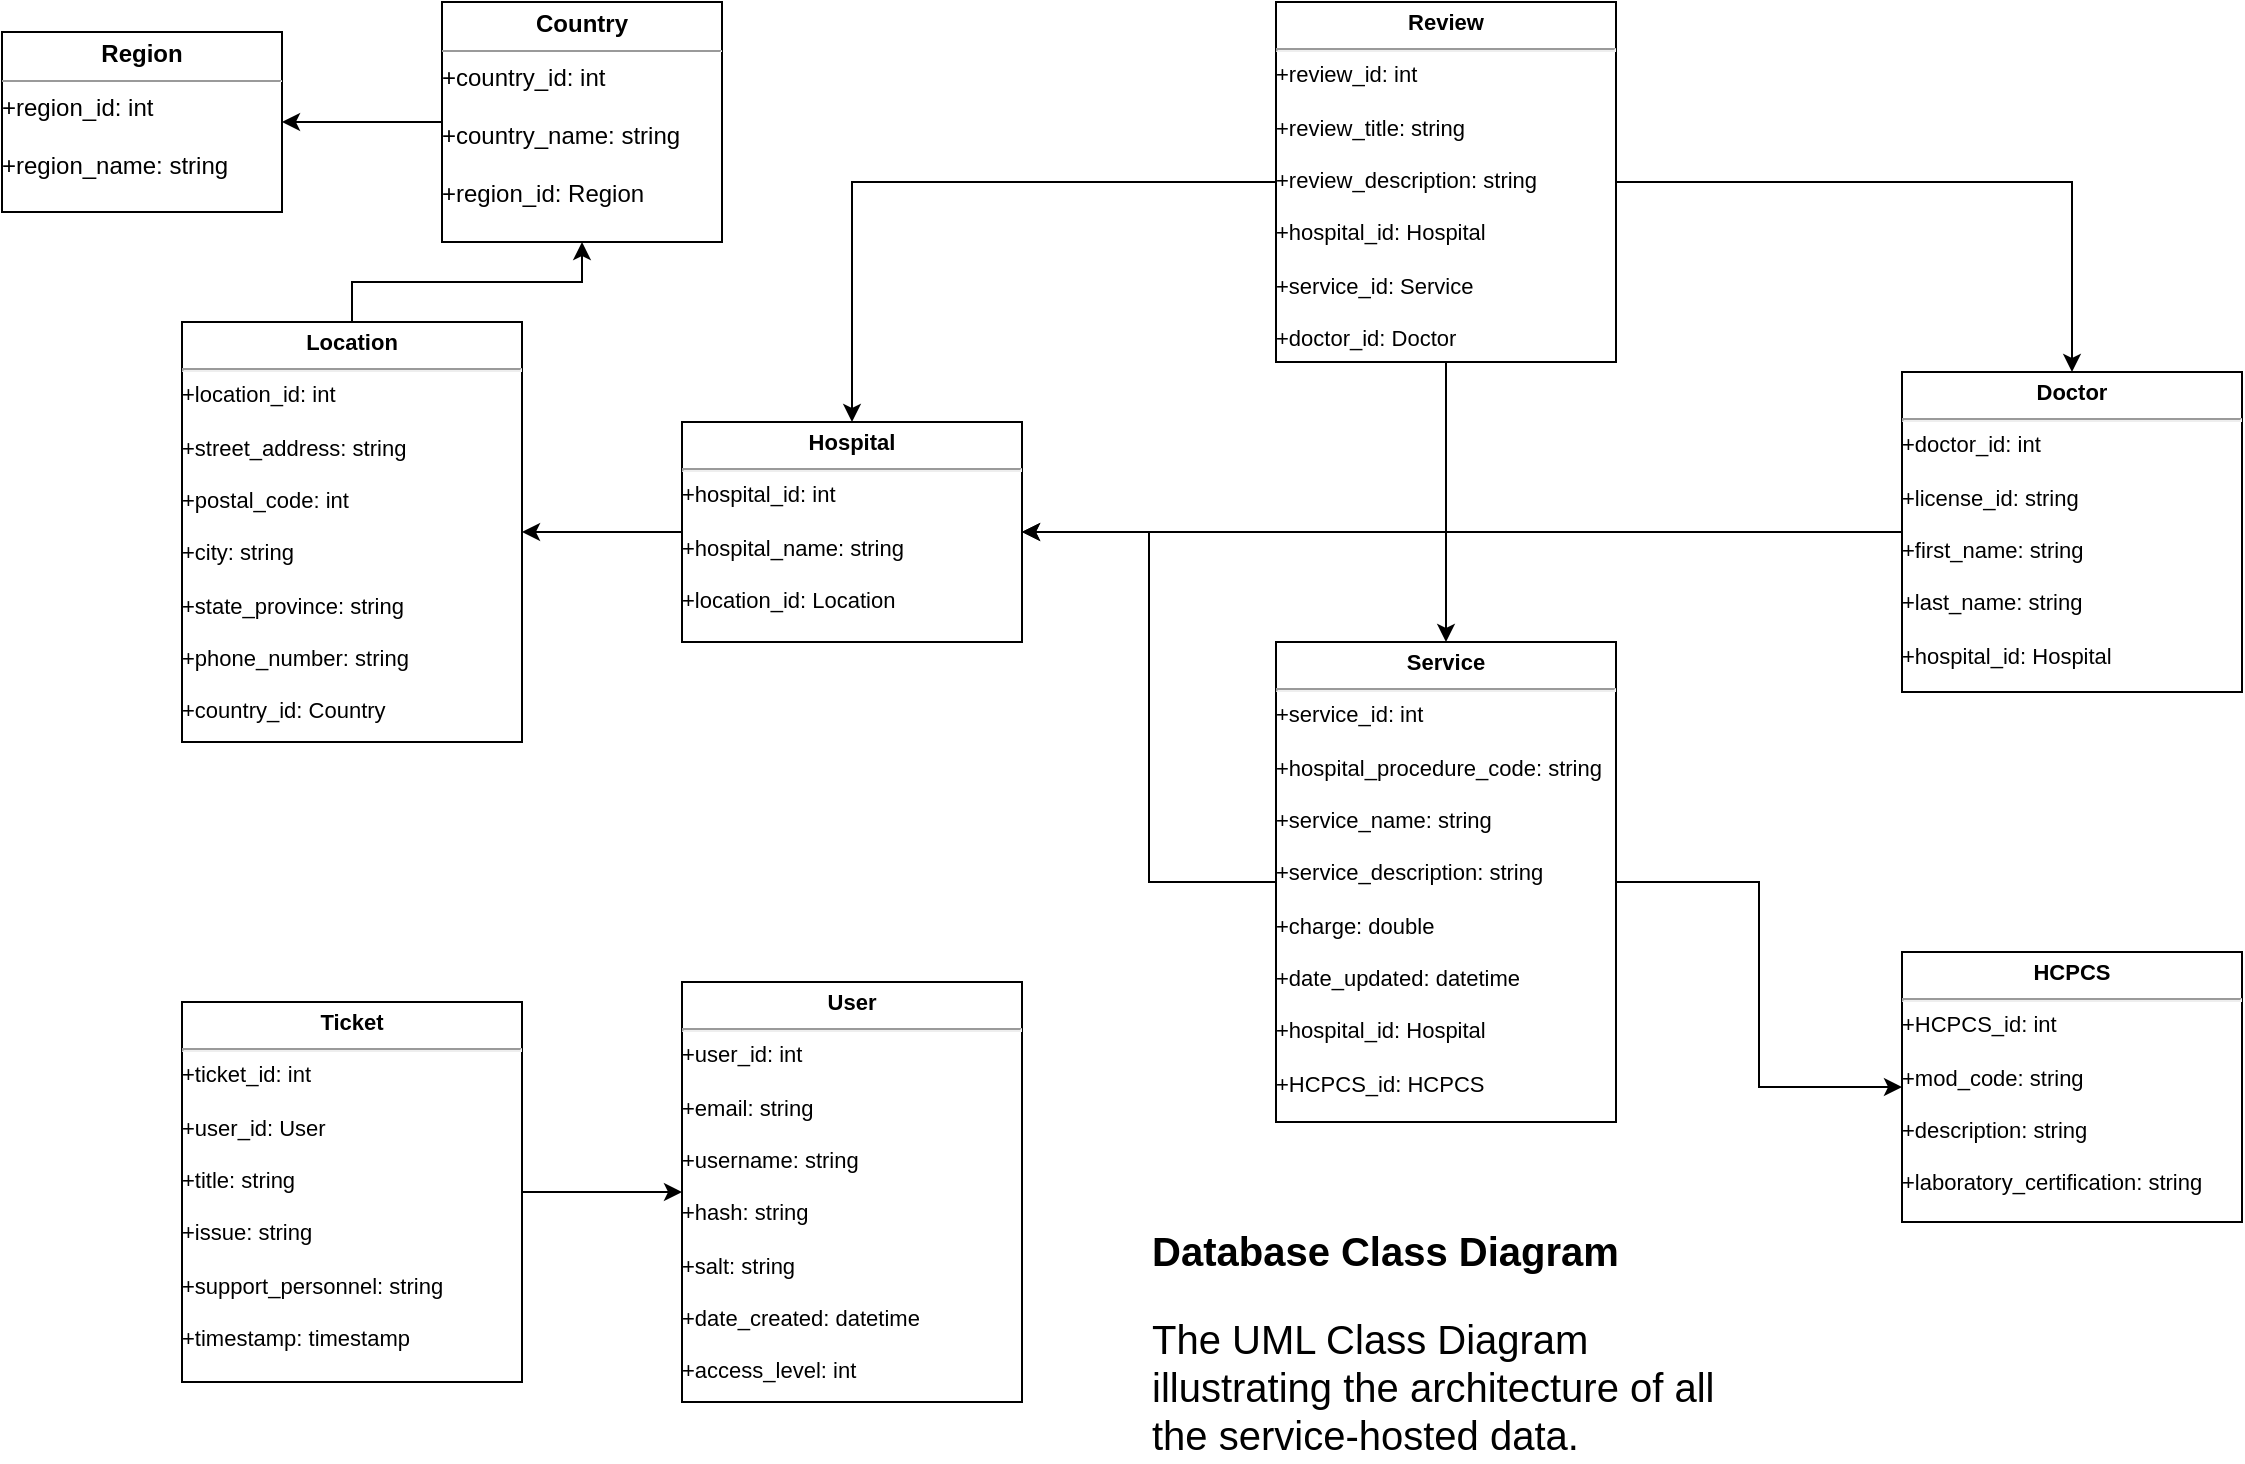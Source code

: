 <mxfile version="12.8.5" type="google"><diagram id="C5RBs43oDa-KdzZeNtuy" name="Page-1"><mxGraphModel dx="1038" dy="580" grid="1" gridSize="10" guides="1" tooltips="1" connect="1" arrows="1" fold="1" page="1" pageScale="1" pageWidth="827" pageHeight="1169" math="0" shadow="0"><root><mxCell id="WIyWlLk6GJQsqaUBKTNV-0"/><mxCell id="WIyWlLk6GJQsqaUBKTNV-1" parent="WIyWlLk6GJQsqaUBKTNV-0"/><mxCell id="iYEkeNMuL_AitharH8tP-2" value="&lt;p style=&quot;margin: 0px ; margin-top: 4px ; text-align: center&quot;&gt;&lt;b&gt;Region&lt;/b&gt;&lt;/p&gt;&lt;hr size=&quot;1&quot;&gt;&lt;div style=&quot;height: 2px&quot;&gt;+region_id: int&lt;br&gt;&lt;br&gt;+region_name: string&lt;/div&gt;&lt;div style=&quot;height: 2px&quot;&gt;&lt;br&gt;&lt;br&gt;&lt;/div&gt;&lt;div style=&quot;height: 2px&quot;&gt;&lt;br&gt;&lt;/div&gt;" style="verticalAlign=top;align=left;overflow=fill;fontSize=12;fontFamily=Helvetica;html=1;" vertex="1" parent="WIyWlLk6GJQsqaUBKTNV-1"><mxGeometry x="20" y="15" width="140" height="90" as="geometry"/></mxCell><mxCell id="iYEkeNMuL_AitharH8tP-5" style="edgeStyle=orthogonalEdgeStyle;rounded=0;orthogonalLoop=1;jettySize=auto;html=1;" edge="1" parent="WIyWlLk6GJQsqaUBKTNV-1" source="iYEkeNMuL_AitharH8tP-3" target="iYEkeNMuL_AitharH8tP-2"><mxGeometry relative="1" as="geometry"/></mxCell><mxCell id="iYEkeNMuL_AitharH8tP-3" value="&lt;p style=&quot;margin: 0px ; margin-top: 4px ; text-align: center&quot;&gt;&lt;b&gt;Country&lt;/b&gt;&lt;/p&gt;&lt;hr size=&quot;1&quot;&gt;&lt;div style=&quot;height: 2px&quot;&gt;+country_id: int&lt;br&gt;&lt;br&gt;+country_name: string&lt;br&gt;&lt;br&gt;+region_id: Region&lt;/div&gt;&lt;div style=&quot;height: 2px&quot;&gt;&lt;br&gt;&lt;br&gt;&lt;/div&gt;&lt;div style=&quot;height: 2px&quot;&gt;&lt;br&gt;&lt;/div&gt;" style="verticalAlign=top;align=left;overflow=fill;fontSize=12;fontFamily=Helvetica;html=1;" vertex="1" parent="WIyWlLk6GJQsqaUBKTNV-1"><mxGeometry x="240" width="140" height="120" as="geometry"/></mxCell><mxCell id="iYEkeNMuL_AitharH8tP-7" style="edgeStyle=orthogonalEdgeStyle;rounded=0;orthogonalLoop=1;jettySize=auto;html=1;fontSize=11;" edge="1" parent="WIyWlLk6GJQsqaUBKTNV-1" source="iYEkeNMuL_AitharH8tP-6" target="iYEkeNMuL_AitharH8tP-3"><mxGeometry relative="1" as="geometry"/></mxCell><mxCell id="iYEkeNMuL_AitharH8tP-6" value="&lt;p style=&quot;margin: 4px 0px 0px ; text-align: center ; font-size: 11px&quot;&gt;&lt;b style=&quot;font-size: 11px&quot;&gt;Location&lt;/b&gt;&lt;/p&gt;&lt;hr style=&quot;font-size: 11px&quot;&gt;&lt;div style=&quot;height: 2px ; font-size: 11px&quot;&gt;+location_id: int&lt;br style=&quot;font-size: 11px&quot;&gt;&lt;br style=&quot;font-size: 11px&quot;&gt;+street_address: string&lt;br style=&quot;font-size: 11px&quot;&gt;&lt;br style=&quot;font-size: 11px&quot;&gt;+postal_code: int&lt;br style=&quot;font-size: 11px&quot;&gt;&lt;br style=&quot;font-size: 11px&quot;&gt;+city: string&lt;br&gt;&lt;br&gt;+state_province: string&lt;br&gt;&lt;br&gt;+phone_number: string&lt;br&gt;&lt;br&gt;+country_id: Country&lt;/div&gt;" style="verticalAlign=top;align=left;overflow=fill;fontSize=11;fontFamily=Helvetica;html=1;" vertex="1" parent="WIyWlLk6GJQsqaUBKTNV-1"><mxGeometry x="110" y="160" width="170" height="210" as="geometry"/></mxCell><mxCell id="iYEkeNMuL_AitharH8tP-9" style="edgeStyle=orthogonalEdgeStyle;rounded=0;orthogonalLoop=1;jettySize=auto;html=1;fontSize=11;" edge="1" parent="WIyWlLk6GJQsqaUBKTNV-1" source="iYEkeNMuL_AitharH8tP-8" target="iYEkeNMuL_AitharH8tP-6"><mxGeometry relative="1" as="geometry"/></mxCell><mxCell id="iYEkeNMuL_AitharH8tP-8" value="&lt;p style=&quot;margin: 4px 0px 0px ; text-align: center ; font-size: 11px&quot;&gt;&lt;b&gt;Hospital&lt;/b&gt;&lt;/p&gt;&lt;hr style=&quot;font-size: 11px&quot;&gt;&lt;div style=&quot;height: 2px ; font-size: 11px&quot;&gt;+hospital_id: int&lt;br style=&quot;font-size: 11px&quot;&gt;&lt;br style=&quot;font-size: 11px&quot;&gt;+hospital_name: string&lt;br style=&quot;font-size: 11px&quot;&gt;&lt;br style=&quot;font-size: 11px&quot;&gt;+location_id: Location&lt;br&gt;&lt;/div&gt;" style="verticalAlign=top;align=left;overflow=fill;fontSize=11;fontFamily=Helvetica;html=1;" vertex="1" parent="WIyWlLk6GJQsqaUBKTNV-1"><mxGeometry x="360" y="210" width="170" height="110" as="geometry"/></mxCell><mxCell id="iYEkeNMuL_AitharH8tP-11" style="edgeStyle=orthogonalEdgeStyle;rounded=0;orthogonalLoop=1;jettySize=auto;html=1;fontSize=11;" edge="1" parent="WIyWlLk6GJQsqaUBKTNV-1" source="iYEkeNMuL_AitharH8tP-10" target="iYEkeNMuL_AitharH8tP-8"><mxGeometry relative="1" as="geometry"/></mxCell><mxCell id="iYEkeNMuL_AitharH8tP-26" style="edgeStyle=orthogonalEdgeStyle;rounded=0;orthogonalLoop=1;jettySize=auto;html=1;fontSize=11;" edge="1" parent="WIyWlLk6GJQsqaUBKTNV-1" source="iYEkeNMuL_AitharH8tP-10" target="iYEkeNMuL_AitharH8tP-25"><mxGeometry relative="1" as="geometry"/></mxCell><mxCell id="iYEkeNMuL_AitharH8tP-10" value="&lt;p style=&quot;margin: 4px 0px 0px ; text-align: center ; font-size: 11px&quot;&gt;&lt;b&gt;Service&lt;/b&gt;&lt;/p&gt;&lt;hr style=&quot;font-size: 11px&quot;&gt;&lt;div style=&quot;height: 2px ; font-size: 11px&quot;&gt;+service_id: int&lt;br style=&quot;font-size: 11px&quot;&gt;&lt;br style=&quot;font-size: 11px&quot;&gt;+hospital_procedure_code: string&lt;br style=&quot;font-size: 11px&quot;&gt;&lt;br style=&quot;font-size: 11px&quot;&gt;+service_name: string&lt;br style=&quot;font-size: 11px&quot;&gt;&lt;br style=&quot;font-size: 11px&quot;&gt;+service_description: string&lt;br&gt;&lt;br&gt;+charge: double&lt;br&gt;&lt;br&gt;+date_updated: datetime&lt;br&gt;&lt;br&gt;+hospital_id: Hospital&lt;br&gt;&lt;br&gt;+HCPCS_id: HCPCS&lt;/div&gt;&lt;div style=&quot;height: 2px ; font-size: 11px&quot;&gt;&lt;br&gt;&lt;/div&gt;" style="verticalAlign=top;align=left;overflow=fill;fontSize=11;fontFamily=Helvetica;html=1;" vertex="1" parent="WIyWlLk6GJQsqaUBKTNV-1"><mxGeometry x="657" y="320" width="170" height="240" as="geometry"/></mxCell><mxCell id="iYEkeNMuL_AitharH8tP-13" style="edgeStyle=orthogonalEdgeStyle;rounded=0;orthogonalLoop=1;jettySize=auto;html=1;fontSize=11;" edge="1" parent="WIyWlLk6GJQsqaUBKTNV-1" source="iYEkeNMuL_AitharH8tP-12" target="iYEkeNMuL_AitharH8tP-8"><mxGeometry relative="1" as="geometry"/></mxCell><mxCell id="iYEkeNMuL_AitharH8tP-12" value="&lt;p style=&quot;margin: 4px 0px 0px ; text-align: center ; font-size: 11px&quot;&gt;&lt;b&gt;Doctor&lt;/b&gt;&lt;/p&gt;&lt;hr style=&quot;font-size: 11px&quot;&gt;&lt;div style=&quot;height: 2px ; font-size: 11px&quot;&gt;+doctor_id: int&lt;br style=&quot;font-size: 11px&quot;&gt;&lt;br style=&quot;font-size: 11px&quot;&gt;+license_id: string&lt;br style=&quot;font-size: 11px&quot;&gt;&lt;br style=&quot;font-size: 11px&quot;&gt;+first_name: string&lt;br style=&quot;font-size: 11px&quot;&gt;&lt;br style=&quot;font-size: 11px&quot;&gt;+last_name: string&lt;br&gt;&lt;br&gt;+hospital_id: Hospital&lt;br&gt;&lt;/div&gt;" style="verticalAlign=top;align=left;overflow=fill;fontSize=11;fontFamily=Helvetica;html=1;" vertex="1" parent="WIyWlLk6GJQsqaUBKTNV-1"><mxGeometry x="970" y="185" width="170" height="160" as="geometry"/></mxCell><mxCell id="iYEkeNMuL_AitharH8tP-24" style="edgeStyle=orthogonalEdgeStyle;rounded=0;orthogonalLoop=1;jettySize=auto;html=1;fontSize=11;" edge="1" parent="WIyWlLk6GJQsqaUBKTNV-1" source="iYEkeNMuL_AitharH8tP-14" target="iYEkeNMuL_AitharH8tP-23"><mxGeometry relative="1" as="geometry"/></mxCell><mxCell id="iYEkeNMuL_AitharH8tP-14" value="&lt;p style=&quot;margin: 4px 0px 0px ; text-align: center ; font-size: 11px&quot;&gt;&lt;b style=&quot;font-size: 11px&quot;&gt;Ticket&lt;/b&gt;&lt;/p&gt;&lt;hr style=&quot;font-size: 11px&quot;&gt;&lt;div style=&quot;height: 2px ; font-size: 11px&quot;&gt;+ticket_id: int&lt;br style=&quot;font-size: 11px&quot;&gt;&lt;br style=&quot;font-size: 11px&quot;&gt;+user_id: User&lt;br style=&quot;font-size: 11px&quot;&gt;&lt;br style=&quot;font-size: 11px&quot;&gt;+title: string&lt;br style=&quot;font-size: 11px&quot;&gt;&lt;br style=&quot;font-size: 11px&quot;&gt;+issue: string&lt;br&gt;&lt;br&gt;+support_personnel: string&lt;br&gt;&lt;br&gt;+timestamp: timestamp&lt;br&gt;&lt;/div&gt;" style="verticalAlign=top;align=left;overflow=fill;fontSize=11;fontFamily=Helvetica;html=1;" vertex="1" parent="WIyWlLk6GJQsqaUBKTNV-1"><mxGeometry x="110" y="500" width="170" height="190" as="geometry"/></mxCell><mxCell id="iYEkeNMuL_AitharH8tP-18" style="edgeStyle=orthogonalEdgeStyle;rounded=0;orthogonalLoop=1;jettySize=auto;html=1;fontSize=11;" edge="1" parent="WIyWlLk6GJQsqaUBKTNV-1" source="iYEkeNMuL_AitharH8tP-16" target="iYEkeNMuL_AitharH8tP-12"><mxGeometry relative="1" as="geometry"/></mxCell><mxCell id="iYEkeNMuL_AitharH8tP-19" style="edgeStyle=orthogonalEdgeStyle;rounded=0;orthogonalLoop=1;jettySize=auto;html=1;fontSize=11;" edge="1" parent="WIyWlLk6GJQsqaUBKTNV-1" source="iYEkeNMuL_AitharH8tP-16" target="iYEkeNMuL_AitharH8tP-8"><mxGeometry relative="1" as="geometry"/></mxCell><mxCell id="iYEkeNMuL_AitharH8tP-21" style="edgeStyle=orthogonalEdgeStyle;rounded=0;orthogonalLoop=1;jettySize=auto;html=1;fontSize=11;" edge="1" parent="WIyWlLk6GJQsqaUBKTNV-1" source="iYEkeNMuL_AitharH8tP-16" target="iYEkeNMuL_AitharH8tP-10"><mxGeometry relative="1" as="geometry"/></mxCell><mxCell id="iYEkeNMuL_AitharH8tP-16" value="&lt;p style=&quot;margin: 4px 0px 0px ; text-align: center ; font-size: 11px&quot;&gt;&lt;b&gt;Review&lt;/b&gt;&lt;/p&gt;&lt;hr style=&quot;font-size: 11px&quot;&gt;&lt;div style=&quot;height: 2px ; font-size: 11px&quot;&gt;+review_id: int&lt;br style=&quot;font-size: 11px&quot;&gt;&lt;br style=&quot;font-size: 11px&quot;&gt;+review_title: string&lt;br style=&quot;font-size: 11px&quot;&gt;&lt;br style=&quot;font-size: 11px&quot;&gt;+review_description: string&lt;br&gt;&lt;br&gt;+hospital_id: Hospital&lt;br&gt;&lt;br&gt;+service_id: Service&lt;br&gt;&lt;br&gt;+doctor_id: Doctor&lt;/div&gt;&lt;div style=&quot;height: 2px ; font-size: 11px&quot;&gt;&lt;br&gt;&lt;/div&gt;" style="verticalAlign=top;align=left;overflow=fill;fontSize=11;fontFamily=Helvetica;html=1;" vertex="1" parent="WIyWlLk6GJQsqaUBKTNV-1"><mxGeometry x="657" width="170" height="180" as="geometry"/></mxCell><mxCell id="iYEkeNMuL_AitharH8tP-23" value="&lt;p style=&quot;margin: 4px 0px 0px ; text-align: center ; font-size: 11px&quot;&gt;&lt;b style=&quot;font-size: 11px&quot;&gt;User&lt;/b&gt;&lt;/p&gt;&lt;hr style=&quot;font-size: 11px&quot;&gt;&lt;div style=&quot;height: 2px ; font-size: 11px&quot;&gt;+user_id: int&lt;br style=&quot;font-size: 11px&quot;&gt;&lt;br style=&quot;font-size: 11px&quot;&gt;+email: string&lt;br style=&quot;font-size: 11px&quot;&gt;&lt;br style=&quot;font-size: 11px&quot;&gt;+username: string&lt;br style=&quot;font-size: 11px&quot;&gt;&lt;br style=&quot;font-size: 11px&quot;&gt;+hash: string&lt;br&gt;&lt;br&gt;+salt: string&lt;br&gt;&lt;br&gt;+date_created: datetime&lt;br&gt;&lt;br&gt;+access_level: int&lt;/div&gt;" style="verticalAlign=top;align=left;overflow=fill;fontSize=11;fontFamily=Helvetica;html=1;" vertex="1" parent="WIyWlLk6GJQsqaUBKTNV-1"><mxGeometry x="360" y="490" width="170" height="210" as="geometry"/></mxCell><mxCell id="iYEkeNMuL_AitharH8tP-25" value="&lt;p style=&quot;margin: 4px 0px 0px ; text-align: center ; font-size: 11px&quot;&gt;&lt;b&gt;HCPCS&lt;/b&gt;&lt;/p&gt;&lt;hr style=&quot;font-size: 11px&quot;&gt;&lt;div style=&quot;height: 2px ; font-size: 11px&quot;&gt;+HCPCS_id: int&lt;br style=&quot;font-size: 11px&quot;&gt;&lt;br style=&quot;font-size: 11px&quot;&gt;+mod_code: string&lt;br style=&quot;font-size: 11px&quot;&gt;&lt;br style=&quot;font-size: 11px&quot;&gt;+description: string&lt;br style=&quot;font-size: 11px&quot;&gt;&lt;br style=&quot;font-size: 11px&quot;&gt;+laboratory_certification: string&lt;br&gt;&lt;/div&gt;&lt;div style=&quot;height: 2px ; font-size: 11px&quot;&gt;&lt;br&gt;&lt;/div&gt;" style="verticalAlign=top;align=left;overflow=fill;fontSize=11;fontFamily=Helvetica;html=1;" vertex="1" parent="WIyWlLk6GJQsqaUBKTNV-1"><mxGeometry x="970" y="475" width="170" height="135" as="geometry"/></mxCell><mxCell id="iYEkeNMuL_AitharH8tP-27" value="&lt;h1 style=&quot;font-size: 20px&quot;&gt;Database Class Diagram&lt;/h1&gt;&lt;p style=&quot;font-size: 20px&quot;&gt;The UML Class Diagram illustrating the architecture of all the service-hosted data.&lt;/p&gt;" style="text;html=1;strokeColor=none;fillColor=none;spacing=5;spacingTop=-20;whiteSpace=wrap;overflow=hidden;rounded=0;fontSize=20;" vertex="1" parent="WIyWlLk6GJQsqaUBKTNV-1"><mxGeometry x="590" y="610" width="320" height="120" as="geometry"/></mxCell></root></mxGraphModel></diagram></mxfile>